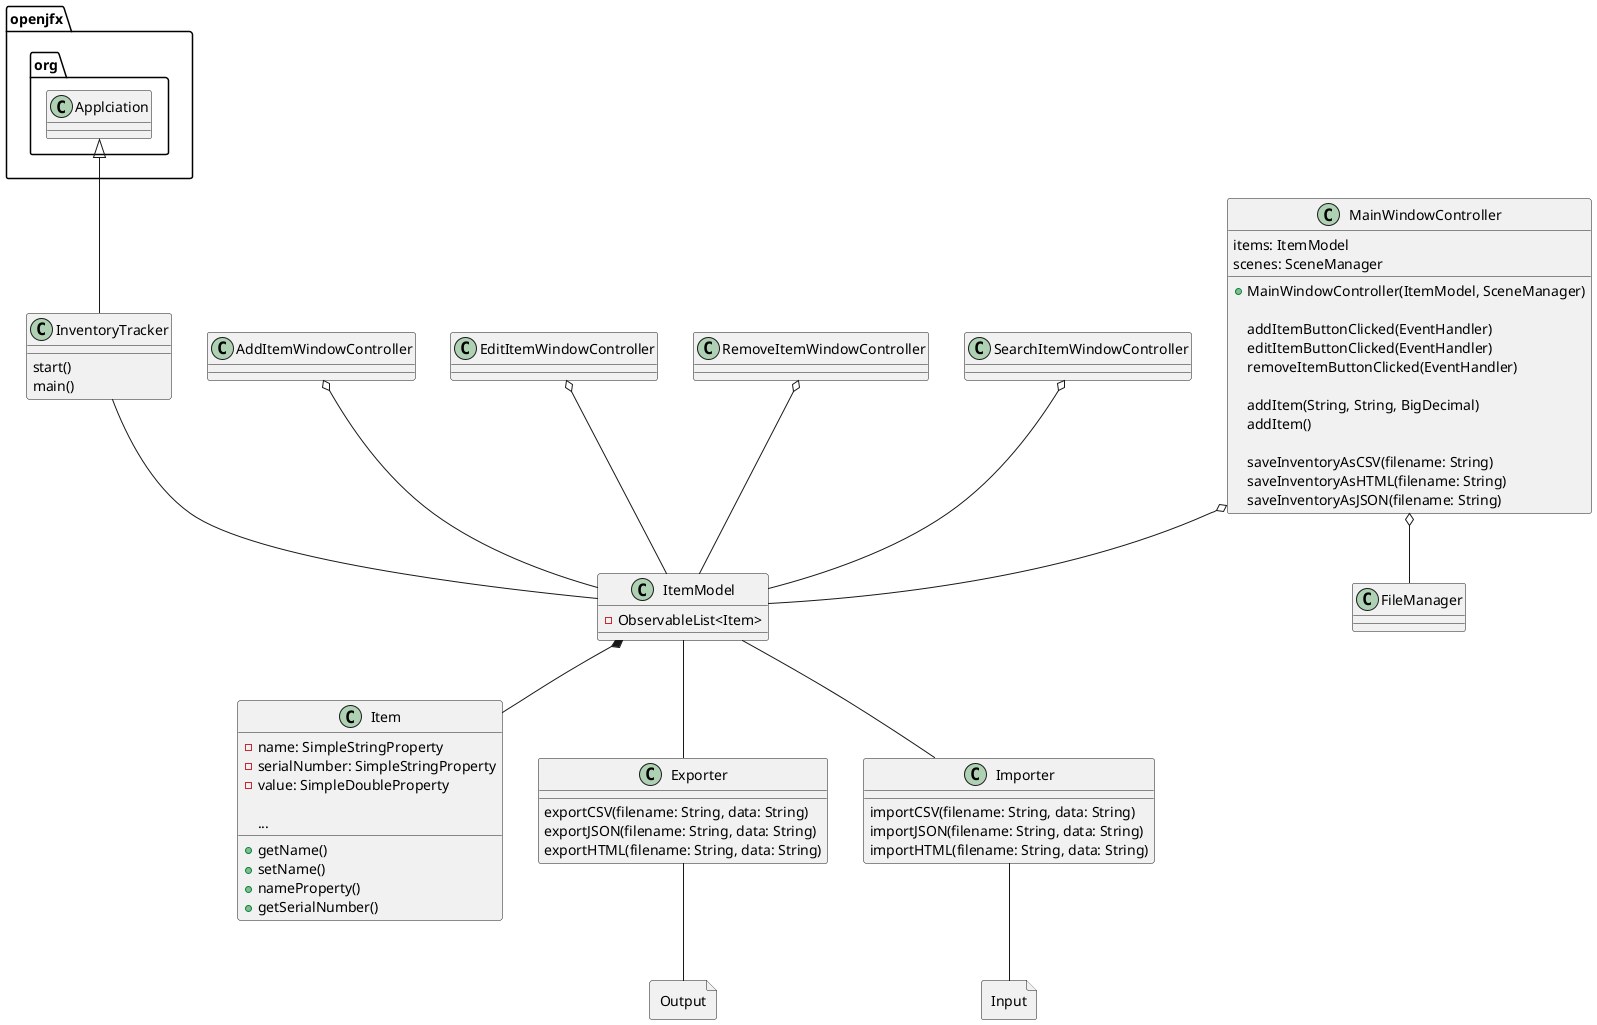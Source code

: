 @startuml
'https://plantuml.com/class-diagram

class InventoryTracker {
    start()
    main()
}

class MainWindowController {
    items: ItemModel
    scenes: SceneManager

    + MainWindowController(ItemModel, SceneManager)

    addItemButtonClicked(EventHandler)
    editItemButtonClicked(EventHandler)
    removeItemButtonClicked(EventHandler)

    addItem(String, String, BigDecimal)
    addItem()

    saveInventoryAsCSV(filename: String)
    saveInventoryAsHTML(filename: String)
    saveInventoryAsJSON(filename: String)
}

class AddItemWindowController {

}

class EditItemWindowController {

}

class RemoveItemWindowController {

}

class SearchItemWindowController {

}

class ItemModel {
    - ObservableList<Item>
}

class Item {
    - name: SimpleStringProperty
    - serialNumber: SimpleStringProperty
    - value: SimpleDoubleProperty

    + getName()
    + setName()
    + nameProperty()
    + getSerialNumber()
    ...
}

class Exporter {
    exportCSV(filename: String, data: String)
    exportJSON(filename: String, data: String)
    exportHTML(filename: String, data: String)
}

class Importer {
    importCSV(filename: String, data: String)
    importJSON(filename: String, data: String)
    importHTML(filename: String, data: String)
}

file Output {

}

file Input {

}

MainWindowController o-- FileManager
openjfx.org.Applciation <|-- InventoryTracker
InventoryTracker -- ItemModel
Importer -- Input
Exporter -- Output
MainWindowController o-- ItemModel
ItemModel -- Exporter
ItemModel -- Importer
SearchItemWindowController o-- ItemModel
RemoveItemWindowController o-- ItemModel
EditItemWindowController o-- ItemModel
AddItemWindowController o-- ItemModel
ItemModel *-- Item


@enduml